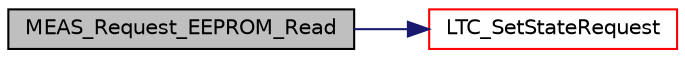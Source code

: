 digraph "MEAS_Request_EEPROM_Read"
{
  edge [fontname="Helvetica",fontsize="10",labelfontname="Helvetica",labelfontsize="10"];
  node [fontname="Helvetica",fontsize="10",shape=record];
  rankdir="LR";
  Node24 [label="MEAS_Request_EEPROM_Read",height=0.2,width=0.4,color="black", fillcolor="grey75", style="filled", fontcolor="black"];
  Node24 -> Node25 [color="midnightblue",fontsize="10",style="solid",fontname="Helvetica"];
  Node25 [label="LTC_SetStateRequest",height=0.2,width=0.4,color="red", fillcolor="white", style="filled",URL="$ltc_8c.html#a39ab4baacdb3ae44540e0a69db165094",tooltip="sets the current state request of the state variable ltc_state. "];
}
